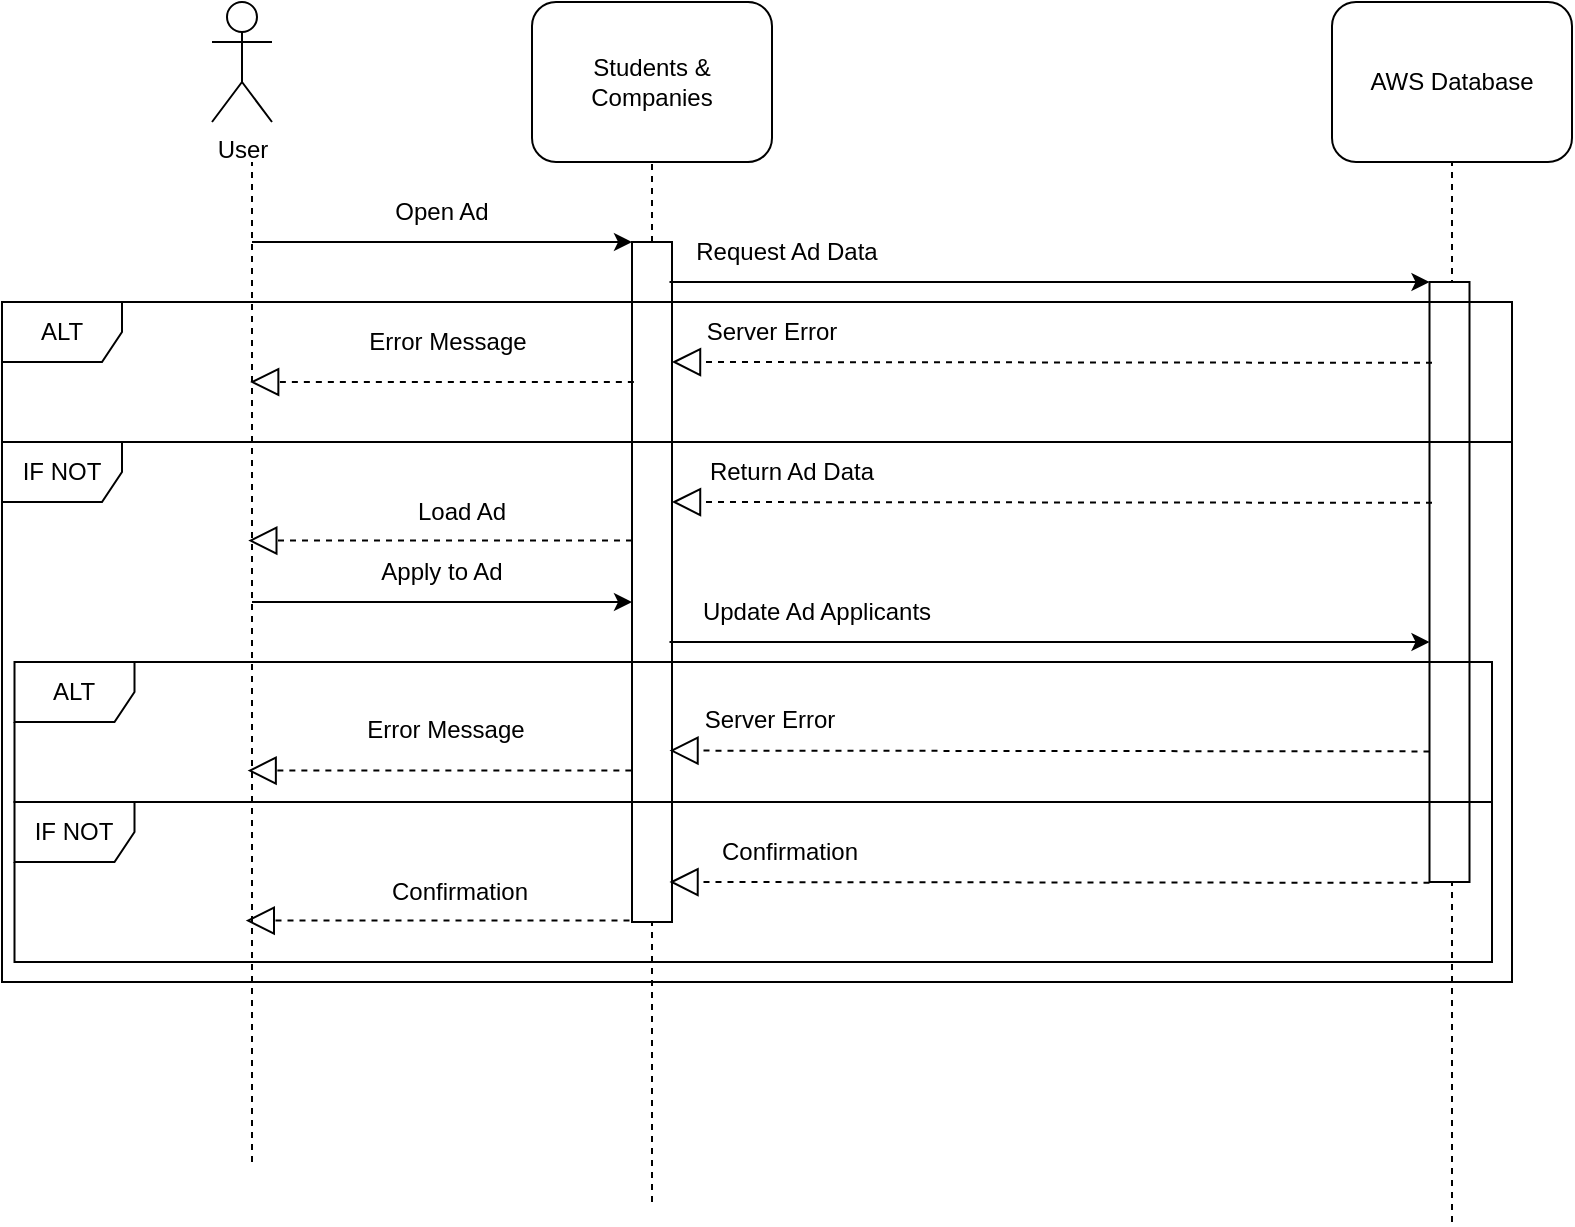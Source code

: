 <mxfile version="25.0.3">
  <diagram name="Page-1" id="13e1069c-82ec-6db2-03f1-153e76fe0fe0">
    <mxGraphModel dx="2234" dy="559" grid="1" gridSize="10" guides="1" tooltips="1" connect="1" arrows="1" fold="1" page="1" pageScale="1" pageWidth="1100" pageHeight="850" background="none" math="0" shadow="0">
      <root>
        <mxCell id="0" />
        <mxCell id="1" parent="0" />
        <mxCell id="ln-Szk9AGflIyGVg6pl5-1" value="&lt;div&gt;User&lt;/div&gt;" style="shape=umlActor;verticalLabelPosition=bottom;verticalAlign=top;html=1;outlineConnect=0;" parent="1" vertex="1">
          <mxGeometry x="40" y="20" width="30" height="60" as="geometry" />
        </mxCell>
        <mxCell id="ln-Szk9AGflIyGVg6pl5-2" value="&lt;div&gt;Students &amp;amp; Companies&lt;/div&gt;" style="rounded=1;whiteSpace=wrap;html=1;" parent="1" vertex="1">
          <mxGeometry x="200" y="20" width="120" height="80" as="geometry" />
        </mxCell>
        <mxCell id="ln-Szk9AGflIyGVg6pl5-4" value="AWS Database" style="rounded=1;whiteSpace=wrap;html=1;" parent="1" vertex="1">
          <mxGeometry x="600" y="20" width="120" height="80" as="geometry" />
        </mxCell>
        <mxCell id="ln-Szk9AGflIyGVg6pl5-5" value="" style="endArrow=none;dashed=1;html=1;rounded=0;" parent="1" edge="1">
          <mxGeometry width="50" height="50" relative="1" as="geometry">
            <mxPoint x="60" y="600" as="sourcePoint" />
            <mxPoint x="60" y="100" as="targetPoint" />
          </mxGeometry>
        </mxCell>
        <mxCell id="ln-Szk9AGflIyGVg6pl5-8" value="" style="endArrow=none;dashed=1;html=1;rounded=0;entryX=0.5;entryY=1;entryDx=0;entryDy=0;" parent="1" target="ln-Szk9AGflIyGVg6pl5-4" edge="1">
          <mxGeometry width="50" height="50" relative="1" as="geometry">
            <mxPoint x="660" y="630" as="sourcePoint" />
            <mxPoint x="659" y="210" as="targetPoint" />
          </mxGeometry>
        </mxCell>
        <mxCell id="ln-Szk9AGflIyGVg6pl5-10" value="" style="endArrow=none;dashed=1;html=1;rounded=0;entryX=0.5;entryY=1;entryDx=0;entryDy=0;" parent="1" target="ln-Szk9AGflIyGVg6pl5-2" edge="1">
          <mxGeometry width="50" height="50" relative="1" as="geometry">
            <mxPoint x="260" y="620" as="sourcePoint" />
            <mxPoint x="260" y="250" as="targetPoint" />
          </mxGeometry>
        </mxCell>
        <mxCell id="ln-Szk9AGflIyGVg6pl5-18" value="" style="endArrow=classic;html=1;rounded=0;entryX=0;entryY=0;entryDx=0;entryDy=0;" parent="1" target="ln-Szk9AGflIyGVg6pl5-20" edge="1">
          <mxGeometry width="50" height="50" relative="1" as="geometry">
            <mxPoint x="60" y="140" as="sourcePoint" />
            <mxPoint x="210" y="160" as="targetPoint" />
          </mxGeometry>
        </mxCell>
        <mxCell id="ln-Szk9AGflIyGVg6pl5-19" value="Open Ad" style="text;html=1;align=center;verticalAlign=middle;whiteSpace=wrap;rounded=0;" parent="1" vertex="1">
          <mxGeometry x="120" y="110" width="70" height="30" as="geometry" />
        </mxCell>
        <mxCell id="ln-Szk9AGflIyGVg6pl5-20" value="" style="rounded=0;whiteSpace=wrap;html=1;" parent="1" vertex="1">
          <mxGeometry x="250" y="140" width="20" height="340" as="geometry" />
        </mxCell>
        <mxCell id="ln-Szk9AGflIyGVg6pl5-54" value="" style="rounded=0;whiteSpace=wrap;html=1;" parent="1" vertex="1">
          <mxGeometry x="648.75" y="160" width="20" height="300" as="geometry" />
        </mxCell>
        <mxCell id="AzrbvuX2ZgRUmVUoGmSy-5" value="" style="endArrow=classic;html=1;rounded=0;entryX=0;entryY=0;entryDx=0;entryDy=0;" parent="1" edge="1">
          <mxGeometry width="50" height="50" relative="1" as="geometry">
            <mxPoint x="268.75" y="160" as="sourcePoint" />
            <mxPoint x="648.75" y="160" as="targetPoint" />
          </mxGeometry>
        </mxCell>
        <mxCell id="AzrbvuX2ZgRUmVUoGmSy-7" value="" style="endArrow=block;dashed=1;endFill=0;endSize=12;html=1;rounded=0;" parent="1" edge="1">
          <mxGeometry width="160" relative="1" as="geometry">
            <mxPoint x="650" y="270.41" as="sourcePoint" />
            <mxPoint x="270" y="270" as="targetPoint" />
          </mxGeometry>
        </mxCell>
        <mxCell id="sn7gj-G19lsIhyRGJPzt-11" value="" style="endArrow=block;dashed=1;endFill=0;endSize=12;html=1;rounded=0;" edge="1" parent="1">
          <mxGeometry width="160" relative="1" as="geometry">
            <mxPoint x="250.93" y="210" as="sourcePoint" />
            <mxPoint x="59.06" y="210" as="targetPoint" />
          </mxGeometry>
        </mxCell>
        <mxCell id="sn7gj-G19lsIhyRGJPzt-17" value="Request Ad Data" style="text;html=1;align=center;verticalAlign=middle;whiteSpace=wrap;rounded=0;" vertex="1" parent="1">
          <mxGeometry x="265" y="130" width="125" height="30" as="geometry" />
        </mxCell>
        <mxCell id="sn7gj-G19lsIhyRGJPzt-18" value="Return Ad Data" style="text;html=1;align=center;verticalAlign=middle;whiteSpace=wrap;rounded=0;" vertex="1" parent="1">
          <mxGeometry x="280" y="240" width="100" height="30" as="geometry" />
        </mxCell>
        <mxCell id="sn7gj-G19lsIhyRGJPzt-19" value="ALT" style="shape=umlFrame;whiteSpace=wrap;html=1;pointerEvents=0;" vertex="1" parent="1">
          <mxGeometry x="-65" y="170" width="755" height="70" as="geometry" />
        </mxCell>
        <mxCell id="sn7gj-G19lsIhyRGJPzt-20" value="" style="endArrow=block;dashed=1;endFill=0;endSize=12;html=1;rounded=0;" edge="1" parent="1">
          <mxGeometry width="160" relative="1" as="geometry">
            <mxPoint x="650" y="200.41" as="sourcePoint" />
            <mxPoint x="270" y="200" as="targetPoint" />
          </mxGeometry>
        </mxCell>
        <mxCell id="sn7gj-G19lsIhyRGJPzt-21" value="Server Error" style="text;html=1;align=center;verticalAlign=middle;whiteSpace=wrap;rounded=0;" vertex="1" parent="1">
          <mxGeometry x="270" y="170" width="100" height="30" as="geometry" />
        </mxCell>
        <mxCell id="sn7gj-G19lsIhyRGJPzt-24" value="Error Message" style="text;html=1;align=center;verticalAlign=middle;whiteSpace=wrap;rounded=0;" vertex="1" parent="1">
          <mxGeometry x="108.13" y="175" width="100" height="30" as="geometry" />
        </mxCell>
        <mxCell id="sn7gj-G19lsIhyRGJPzt-25" value="IF NOT" style="shape=umlFrame;whiteSpace=wrap;html=1;pointerEvents=0;" vertex="1" parent="1">
          <mxGeometry x="-65" y="240" width="755" height="270" as="geometry" />
        </mxCell>
        <mxCell id="sn7gj-G19lsIhyRGJPzt-26" value="" style="endArrow=block;dashed=1;endFill=0;endSize=12;html=1;rounded=0;" edge="1" parent="1">
          <mxGeometry width="160" relative="1" as="geometry">
            <mxPoint x="250" y="289.29" as="sourcePoint" />
            <mxPoint x="58.13" y="289.29" as="targetPoint" />
          </mxGeometry>
        </mxCell>
        <mxCell id="sn7gj-G19lsIhyRGJPzt-27" value="Load Ad" style="text;html=1;align=center;verticalAlign=middle;whiteSpace=wrap;rounded=0;" vertex="1" parent="1">
          <mxGeometry x="115" y="260" width="100" height="30" as="geometry" />
        </mxCell>
        <mxCell id="sn7gj-G19lsIhyRGJPzt-29" value="" style="endArrow=classic;html=1;rounded=0;entryX=0;entryY=0;entryDx=0;entryDy=0;" edge="1" parent="1">
          <mxGeometry width="50" height="50" relative="1" as="geometry">
            <mxPoint x="60" y="320" as="sourcePoint" />
            <mxPoint x="250" y="320" as="targetPoint" />
          </mxGeometry>
        </mxCell>
        <mxCell id="sn7gj-G19lsIhyRGJPzt-30" value="Apply to Ad" style="text;html=1;align=center;verticalAlign=middle;whiteSpace=wrap;rounded=0;" vertex="1" parent="1">
          <mxGeometry x="120" y="290" width="70" height="30" as="geometry" />
        </mxCell>
        <mxCell id="sn7gj-G19lsIhyRGJPzt-31" value="" style="endArrow=classic;html=1;rounded=0;entryX=0;entryY=0;entryDx=0;entryDy=0;" edge="1" parent="1">
          <mxGeometry width="50" height="50" relative="1" as="geometry">
            <mxPoint x="268.75" y="340" as="sourcePoint" />
            <mxPoint x="648.75" y="340" as="targetPoint" />
          </mxGeometry>
        </mxCell>
        <mxCell id="sn7gj-G19lsIhyRGJPzt-32" value="Update Ad Applicants" style="text;html=1;align=center;verticalAlign=middle;whiteSpace=wrap;rounded=0;" vertex="1" parent="1">
          <mxGeometry x="265" y="310" width="155" height="30" as="geometry" />
        </mxCell>
        <mxCell id="sn7gj-G19lsIhyRGJPzt-33" value="" style="endArrow=block;dashed=1;endFill=0;endSize=12;html=1;rounded=0;" edge="1" parent="1">
          <mxGeometry width="160" relative="1" as="geometry">
            <mxPoint x="249.68" y="404.29" as="sourcePoint" />
            <mxPoint x="57.81" y="404.29" as="targetPoint" />
          </mxGeometry>
        </mxCell>
        <mxCell id="sn7gj-G19lsIhyRGJPzt-34" value="" style="endArrow=block;dashed=1;endFill=0;endSize=12;html=1;rounded=0;" edge="1" parent="1">
          <mxGeometry width="160" relative="1" as="geometry">
            <mxPoint x="648.75" y="394.7" as="sourcePoint" />
            <mxPoint x="268.75" y="394.29" as="targetPoint" />
          </mxGeometry>
        </mxCell>
        <mxCell id="sn7gj-G19lsIhyRGJPzt-35" value="Server Error" style="text;html=1;align=center;verticalAlign=middle;whiteSpace=wrap;rounded=0;" vertex="1" parent="1">
          <mxGeometry x="268.75" y="364.29" width="100" height="30" as="geometry" />
        </mxCell>
        <mxCell id="sn7gj-G19lsIhyRGJPzt-36" value="Error Message" style="text;html=1;align=center;verticalAlign=middle;whiteSpace=wrap;rounded=0;" vertex="1" parent="1">
          <mxGeometry x="106.88" y="369.29" width="100" height="30" as="geometry" />
        </mxCell>
        <mxCell id="sn7gj-G19lsIhyRGJPzt-37" value="ALT" style="shape=umlFrame;whiteSpace=wrap;html=1;pointerEvents=0;" vertex="1" parent="1">
          <mxGeometry x="-58.75" y="350" width="738.75" height="70" as="geometry" />
        </mxCell>
        <mxCell id="sn7gj-G19lsIhyRGJPzt-38" value="IF NOT" style="shape=umlFrame;whiteSpace=wrap;html=1;pointerEvents=0;" vertex="1" parent="1">
          <mxGeometry x="-58.75" y="420" width="738.75" height="80" as="geometry" />
        </mxCell>
        <mxCell id="sn7gj-G19lsIhyRGJPzt-39" value="" style="endArrow=block;dashed=1;endFill=0;endSize=12;html=1;rounded=0;" edge="1" parent="1">
          <mxGeometry width="160" relative="1" as="geometry">
            <mxPoint x="648.75" y="460.41" as="sourcePoint" />
            <mxPoint x="268.75" y="460" as="targetPoint" />
          </mxGeometry>
        </mxCell>
        <mxCell id="sn7gj-G19lsIhyRGJPzt-40" value="Confirmation" style="text;html=1;align=center;verticalAlign=middle;whiteSpace=wrap;rounded=0;" vertex="1" parent="1">
          <mxGeometry x="278.75" y="430" width="100" height="30" as="geometry" />
        </mxCell>
        <mxCell id="sn7gj-G19lsIhyRGJPzt-41" value="" style="endArrow=block;dashed=1;endFill=0;endSize=12;html=1;rounded=0;" edge="1" parent="1">
          <mxGeometry width="160" relative="1" as="geometry">
            <mxPoint x="248.75" y="479.29" as="sourcePoint" />
            <mxPoint x="56.88" y="479.29" as="targetPoint" />
          </mxGeometry>
        </mxCell>
        <mxCell id="sn7gj-G19lsIhyRGJPzt-42" value="Confirmation" style="text;html=1;align=center;verticalAlign=middle;whiteSpace=wrap;rounded=0;" vertex="1" parent="1">
          <mxGeometry x="113.75" y="450" width="100" height="30" as="geometry" />
        </mxCell>
      </root>
    </mxGraphModel>
  </diagram>
</mxfile>

